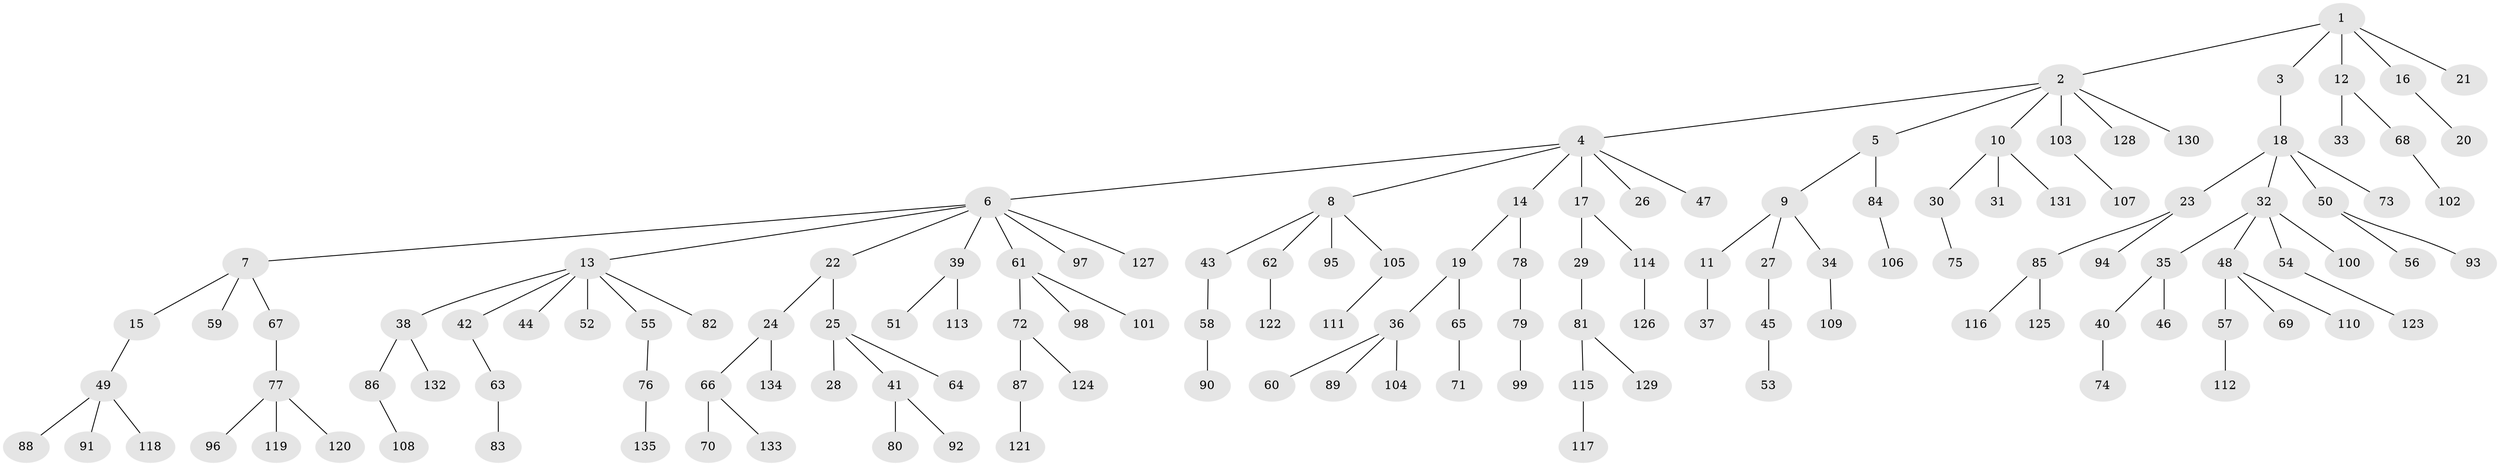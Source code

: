 // Generated by graph-tools (version 1.1) at 2025/26/03/09/25 03:26:29]
// undirected, 135 vertices, 134 edges
graph export_dot {
graph [start="1"]
  node [color=gray90,style=filled];
  1;
  2;
  3;
  4;
  5;
  6;
  7;
  8;
  9;
  10;
  11;
  12;
  13;
  14;
  15;
  16;
  17;
  18;
  19;
  20;
  21;
  22;
  23;
  24;
  25;
  26;
  27;
  28;
  29;
  30;
  31;
  32;
  33;
  34;
  35;
  36;
  37;
  38;
  39;
  40;
  41;
  42;
  43;
  44;
  45;
  46;
  47;
  48;
  49;
  50;
  51;
  52;
  53;
  54;
  55;
  56;
  57;
  58;
  59;
  60;
  61;
  62;
  63;
  64;
  65;
  66;
  67;
  68;
  69;
  70;
  71;
  72;
  73;
  74;
  75;
  76;
  77;
  78;
  79;
  80;
  81;
  82;
  83;
  84;
  85;
  86;
  87;
  88;
  89;
  90;
  91;
  92;
  93;
  94;
  95;
  96;
  97;
  98;
  99;
  100;
  101;
  102;
  103;
  104;
  105;
  106;
  107;
  108;
  109;
  110;
  111;
  112;
  113;
  114;
  115;
  116;
  117;
  118;
  119;
  120;
  121;
  122;
  123;
  124;
  125;
  126;
  127;
  128;
  129;
  130;
  131;
  132;
  133;
  134;
  135;
  1 -- 2;
  1 -- 3;
  1 -- 12;
  1 -- 16;
  1 -- 21;
  2 -- 4;
  2 -- 5;
  2 -- 10;
  2 -- 103;
  2 -- 128;
  2 -- 130;
  3 -- 18;
  4 -- 6;
  4 -- 8;
  4 -- 14;
  4 -- 17;
  4 -- 26;
  4 -- 47;
  5 -- 9;
  5 -- 84;
  6 -- 7;
  6 -- 13;
  6 -- 22;
  6 -- 39;
  6 -- 61;
  6 -- 97;
  6 -- 127;
  7 -- 15;
  7 -- 59;
  7 -- 67;
  8 -- 43;
  8 -- 62;
  8 -- 95;
  8 -- 105;
  9 -- 11;
  9 -- 27;
  9 -- 34;
  10 -- 30;
  10 -- 31;
  10 -- 131;
  11 -- 37;
  12 -- 33;
  12 -- 68;
  13 -- 38;
  13 -- 42;
  13 -- 44;
  13 -- 52;
  13 -- 55;
  13 -- 82;
  14 -- 19;
  14 -- 78;
  15 -- 49;
  16 -- 20;
  17 -- 29;
  17 -- 114;
  18 -- 23;
  18 -- 32;
  18 -- 50;
  18 -- 73;
  19 -- 36;
  19 -- 65;
  22 -- 24;
  22 -- 25;
  23 -- 85;
  23 -- 94;
  24 -- 66;
  24 -- 134;
  25 -- 28;
  25 -- 41;
  25 -- 64;
  27 -- 45;
  29 -- 81;
  30 -- 75;
  32 -- 35;
  32 -- 48;
  32 -- 54;
  32 -- 100;
  34 -- 109;
  35 -- 40;
  35 -- 46;
  36 -- 60;
  36 -- 89;
  36 -- 104;
  38 -- 86;
  38 -- 132;
  39 -- 51;
  39 -- 113;
  40 -- 74;
  41 -- 80;
  41 -- 92;
  42 -- 63;
  43 -- 58;
  45 -- 53;
  48 -- 57;
  48 -- 69;
  48 -- 110;
  49 -- 88;
  49 -- 91;
  49 -- 118;
  50 -- 56;
  50 -- 93;
  54 -- 123;
  55 -- 76;
  57 -- 112;
  58 -- 90;
  61 -- 72;
  61 -- 98;
  61 -- 101;
  62 -- 122;
  63 -- 83;
  65 -- 71;
  66 -- 70;
  66 -- 133;
  67 -- 77;
  68 -- 102;
  72 -- 87;
  72 -- 124;
  76 -- 135;
  77 -- 96;
  77 -- 119;
  77 -- 120;
  78 -- 79;
  79 -- 99;
  81 -- 115;
  81 -- 129;
  84 -- 106;
  85 -- 116;
  85 -- 125;
  86 -- 108;
  87 -- 121;
  103 -- 107;
  105 -- 111;
  114 -- 126;
  115 -- 117;
}
